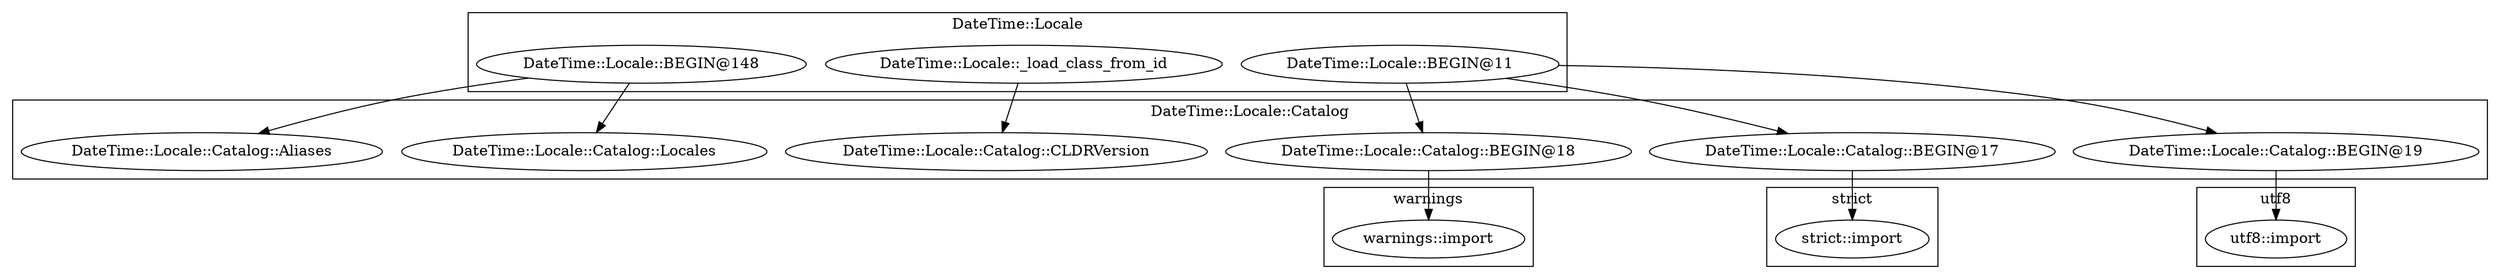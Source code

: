 digraph {
graph [overlap=false]
subgraph cluster_warnings {
	label="warnings";
	"warnings::import";
}
subgraph cluster_utf8 {
	label="utf8";
	"utf8::import";
}
subgraph cluster_DateTime_Locale_Catalog {
	label="DateTime::Locale::Catalog";
	"DateTime::Locale::Catalog::BEGIN@18";
	"DateTime::Locale::Catalog::BEGIN@17";
	"DateTime::Locale::Catalog::Locales";
	"DateTime::Locale::Catalog::CLDRVersion";
	"DateTime::Locale::Catalog::Aliases";
	"DateTime::Locale::Catalog::BEGIN@19";
}
subgraph cluster_strict {
	label="strict";
	"strict::import";
}
subgraph cluster_DateTime_Locale {
	label="DateTime::Locale";
	"DateTime::Locale::_load_class_from_id";
	"DateTime::Locale::BEGIN@148";
	"DateTime::Locale::BEGIN@11";
}
"DateTime::Locale::BEGIN@148" -> "DateTime::Locale::Catalog::Locales";
"DateTime::Locale::BEGIN@11" -> "DateTime::Locale::Catalog::BEGIN@19";
"DateTime::Locale::BEGIN@11" -> "DateTime::Locale::Catalog::BEGIN@17";
"DateTime::Locale::BEGIN@148" -> "DateTime::Locale::Catalog::Aliases";
"DateTime::Locale::BEGIN@11" -> "DateTime::Locale::Catalog::BEGIN@18";
"DateTime::Locale::Catalog::BEGIN@18" -> "warnings::import";
"DateTime::Locale::Catalog::BEGIN@19" -> "utf8::import";
"DateTime::Locale::Catalog::BEGIN@17" -> "strict::import";
"DateTime::Locale::_load_class_from_id" -> "DateTime::Locale::Catalog::CLDRVersion";
}
